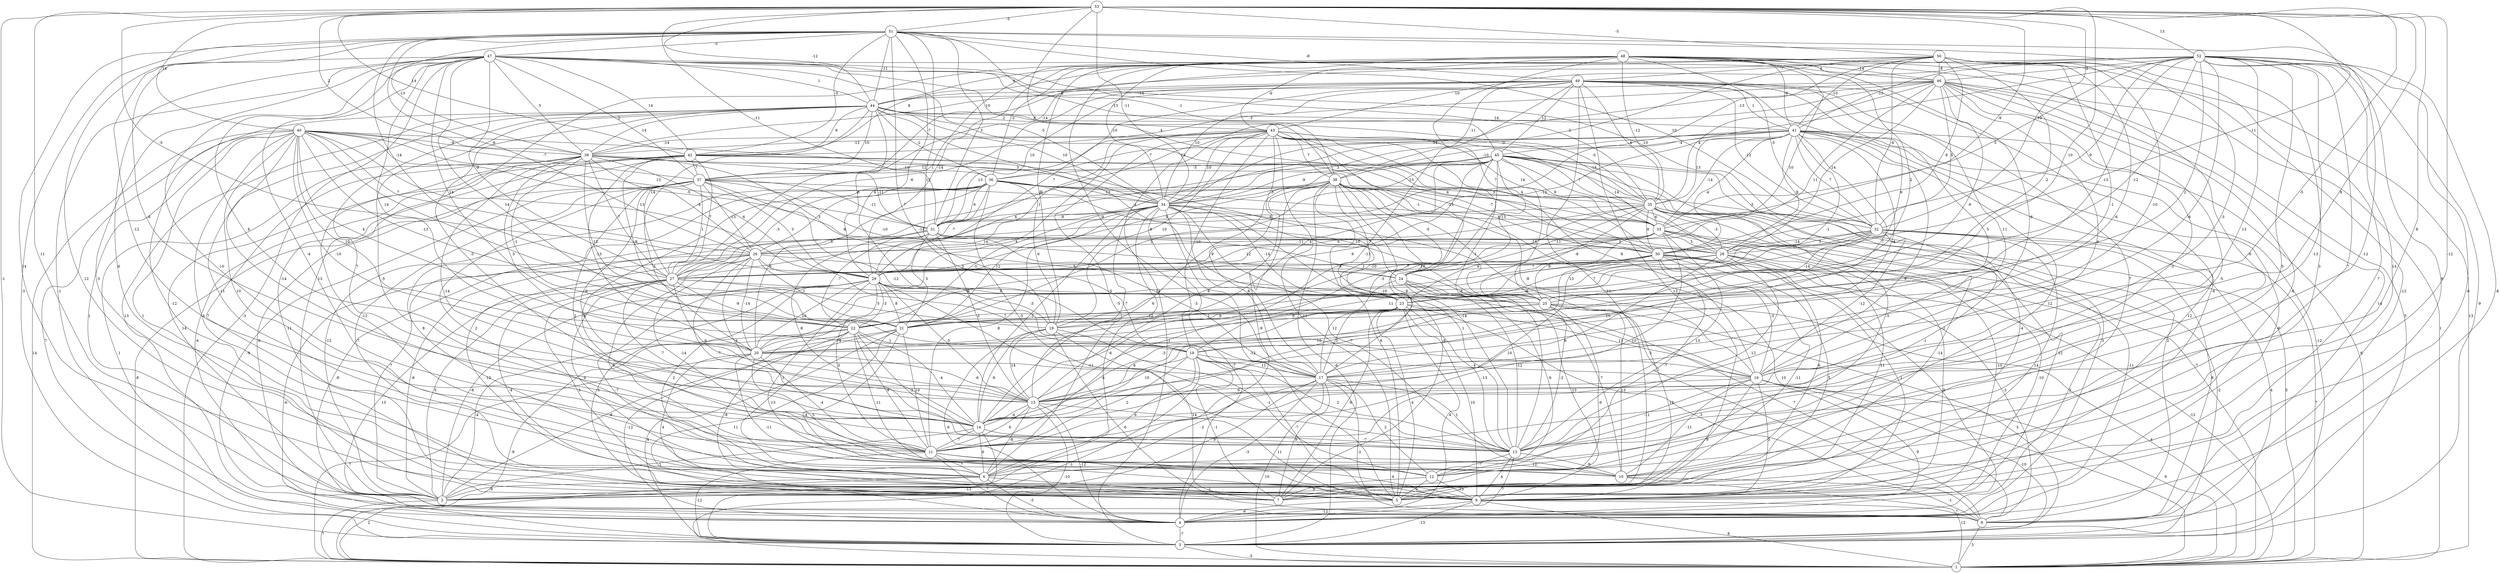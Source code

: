 graph { 
	 fontname="Helvetica,Arial,sans-serif" 
	 node [shape = circle]; 
	 53 -- 3 [label = "-1"];
	 53 -- 7 [label = "-12"];
	 53 -- 9 [label = "11"];
	 53 -- 13 [label = "8"];
	 53 -- 16 [label = "8"];
	 53 -- 17 [label = "-5"];
	 53 -- 25 [label = "10"];
	 53 -- 28 [label = "-11"];
	 53 -- 29 [label = "-5"];
	 53 -- 30 [label = "4"];
	 53 -- 31 [label = "-11"];
	 53 -- 32 [label = "-10"];
	 53 -- 33 [label = "-9"];
	 53 -- 34 [label = "-11"];
	 53 -- 39 [label = "2"];
	 53 -- 40 [label = "14"];
	 53 -- 42 [label = "14"];
	 53 -- 44 [label = "-12"];
	 53 -- 50 [label = "-5"];
	 53 -- 51 [label = "-5"];
	 53 -- 52 [label = "13"];
	 52 -- 3 [label = "-9"];
	 52 -- 4 [label = "-6"];
	 52 -- 5 [label = "9"];
	 52 -- 6 [label = "5"];
	 52 -- 8 [label = "-8"];
	 52 -- 10 [label = "14"];
	 52 -- 12 [label = "7"];
	 52 -- 13 [label = "-13"];
	 52 -- 15 [label = "13"];
	 52 -- 17 [label = "-6"];
	 52 -- 21 [label = "2"];
	 52 -- 23 [label = "-12"];
	 52 -- 25 [label = "-13"];
	 52 -- 30 [label = "9"];
	 52 -- 31 [label = "-4"];
	 52 -- 33 [label = "5"];
	 52 -- 39 [label = "-10"];
	 52 -- 41 [label = "-13"];
	 52 -- 43 [label = "10"];
	 52 -- 46 [label = "-2"];
	 51 -- 2 [label = "14"];
	 51 -- 3 [label = "-3"];
	 51 -- 7 [label = "3"];
	 51 -- 10 [label = "-12"];
	 51 -- 14 [label = "-12"];
	 51 -- 15 [label = "-8"];
	 51 -- 17 [label = "7"];
	 51 -- 18 [label = "6"];
	 51 -- 19 [label = "12"];
	 51 -- 26 [label = "-6"];
	 51 -- 27 [label = "-14"];
	 51 -- 31 [label = "3"];
	 51 -- 32 [label = "10"];
	 51 -- 38 [label = "-13"];
	 51 -- 39 [label = "-13"];
	 51 -- 42 [label = "-5"];
	 51 -- 44 [label = "-11"];
	 51 -- 47 [label = "-5"];
	 51 -- 49 [label = "-8"];
	 50 -- 5 [label = "7"];
	 50 -- 16 [label = "-3"];
	 50 -- 17 [label = "-6"];
	 50 -- 18 [label = "-10"];
	 50 -- 20 [label = "-1"];
	 50 -- 25 [label = "-2"];
	 50 -- 30 [label = "8"];
	 50 -- 31 [label = "-3"];
	 50 -- 32 [label = "-6"];
	 50 -- 37 [label = "-14"];
	 50 -- 41 [label = "-10"];
	 50 -- 42 [label = "8"];
	 50 -- 44 [label = "-4"];
	 50 -- 45 [label = "-13"];
	 50 -- 46 [label = "-8"];
	 50 -- 49 [label = "-7"];
	 49 -- 2 [label = "11"];
	 49 -- 5 [label = "-6"];
	 49 -- 9 [label = "13"];
	 49 -- 12 [label = "7"];
	 49 -- 14 [label = "-13"];
	 49 -- 16 [label = "11"];
	 49 -- 17 [label = "5"];
	 49 -- 23 [label = "6"];
	 49 -- 27 [label = "-6"];
	 49 -- 29 [label = "7"];
	 49 -- 31 [label = "10"];
	 49 -- 32 [label = "-12"];
	 49 -- 34 [label = "10"];
	 49 -- 35 [label = "6"];
	 49 -- 37 [label = "-7"];
	 49 -- 38 [label = "-11"];
	 49 -- 41 [label = "1"];
	 49 -- 44 [label = "8"];
	 49 -- 45 [label = "12"];
	 48 -- 1 [label = "13"];
	 48 -- 2 [label = "13"];
	 48 -- 8 [label = "-12"];
	 48 -- 13 [label = "-6"];
	 48 -- 16 [label = "-6"];
	 48 -- 17 [label = "-9"];
	 48 -- 19 [label = "-2"];
	 48 -- 23 [label = "2"];
	 48 -- 24 [label = "10"];
	 48 -- 25 [label = "7"];
	 48 -- 27 [label = "1"];
	 48 -- 29 [label = "-14"];
	 48 -- 32 [label = "-5"];
	 48 -- 34 [label = "-10"];
	 48 -- 35 [label = "-12"];
	 48 -- 36 [label = "-2"];
	 48 -- 41 [label = "-8"];
	 48 -- 43 [label = "-6"];
	 48 -- 46 [label = "-14"];
	 47 -- 1 [label = "-3"];
	 47 -- 4 [label = "-1"];
	 47 -- 6 [label = "6"];
	 47 -- 7 [label = "3"];
	 47 -- 9 [label = "12"];
	 47 -- 11 [label = "-4"];
	 47 -- 12 [label = "-10"];
	 47 -- 15 [label = "8"];
	 47 -- 18 [label = "14"];
	 47 -- 20 [label = "14"];
	 47 -- 22 [label = "14"];
	 47 -- 27 [label = "-9"];
	 47 -- 32 [label = "-10"];
	 47 -- 34 [label = "-5"];
	 47 -- 35 [label = "2"];
	 47 -- 37 [label = "2"];
	 47 -- 38 [label = "8"];
	 47 -- 39 [label = "5"];
	 47 -- 42 [label = "14"];
	 47 -- 44 [label = "1"];
	 47 -- 45 [label = "-1"];
	 47 -- 46 [label = "4"];
	 46 -- 1 [label = "1"];
	 46 -- 3 [label = "5"];
	 46 -- 5 [label = "-6"];
	 46 -- 6 [label = "-5"];
	 46 -- 8 [label = "14"];
	 46 -- 11 [label = "-3"];
	 46 -- 15 [label = "4"];
	 46 -- 22 [label = "-9"];
	 46 -- 27 [label = "11"];
	 46 -- 28 [label = "14"];
	 46 -- 31 [label = "13"];
	 46 -- 32 [label = "5"];
	 46 -- 34 [label = "-14"];
	 46 -- 35 [label = "4"];
	 46 -- 42 [label = "-3"];
	 46 -- 44 [label = "-14"];
	 45 -- 1 [label = "-7"];
	 45 -- 4 [label = "3"];
	 45 -- 5 [label = "-4"];
	 45 -- 8 [label = "2"];
	 45 -- 9 [label = "-2"];
	 45 -- 12 [label = "-5"];
	 45 -- 14 [label = "8"];
	 45 -- 15 [label = "-3"];
	 45 -- 17 [label = "10"];
	 45 -- 19 [label = "4"];
	 45 -- 20 [label = "9"];
	 45 -- 21 [label = "3"];
	 45 -- 27 [label = "6"];
	 45 -- 29 [label = "9"];
	 45 -- 33 [label = "9"];
	 45 -- 34 [label = "-9"];
	 45 -- 35 [label = "7"];
	 45 -- 36 [label = "-3"];
	 45 -- 37 [label = "12"];
	 44 -- 4 [label = "13"];
	 44 -- 6 [label = "-11"];
	 44 -- 9 [label = "-12"];
	 44 -- 11 [label = "-5"];
	 44 -- 14 [label = "7"];
	 44 -- 15 [label = "-3"];
	 44 -- 23 [label = "-4"];
	 44 -- 27 [label = "14"];
	 44 -- 29 [label = "8"];
	 44 -- 30 [label = "-13"];
	 44 -- 34 [label = "10"];
	 44 -- 35 [label = "-5"];
	 44 -- 36 [label = "-2"];
	 44 -- 37 [label = "10"];
	 44 -- 39 [label = "14"];
	 44 -- 41 [label = "14"];
	 44 -- 42 [label = "6"];
	 44 -- 43 [label = "2"];
	 43 -- 3 [label = "-1"];
	 43 -- 5 [label = "11"];
	 43 -- 6 [label = "-5"];
	 43 -- 13 [label = "-8"];
	 43 -- 16 [label = "8"];
	 43 -- 17 [label = "9"];
	 43 -- 18 [label = "-10"];
	 43 -- 19 [label = "10"];
	 43 -- 20 [label = "4"];
	 43 -- 24 [label = "-13"];
	 43 -- 28 [label = "-14"];
	 43 -- 29 [label = "1"];
	 43 -- 30 [label = "4"];
	 43 -- 31 [label = "13"];
	 43 -- 33 [label = "14"];
	 43 -- 34 [label = "10"];
	 43 -- 35 [label = "-14"];
	 43 -- 38 [label = "7"];
	 43 -- 39 [label = "-14"];
	 42 -- 2 [label = "14"];
	 42 -- 4 [label = "-4"];
	 42 -- 7 [label = "11"];
	 42 -- 8 [label = "-6"];
	 42 -- 20 [label = "-13"];
	 42 -- 21 [label = "-9"];
	 42 -- 24 [label = "8"];
	 42 -- 27 [label = "7"];
	 42 -- 33 [label = "4"];
	 42 -- 37 [label = "7"];
	 41 -- 1 [label = "6"];
	 41 -- 2 [label = "12"];
	 41 -- 3 [label = "-12"];
	 41 -- 4 [label = "-6"];
	 41 -- 12 [label = "12"];
	 41 -- 14 [label = "9"];
	 41 -- 18 [label = "-4"];
	 41 -- 20 [label = "7"];
	 41 -- 22 [label = "-1"];
	 41 -- 26 [label = "-13"];
	 41 -- 28 [label = "8"];
	 41 -- 30 [label = "-4"];
	 41 -- 32 [label = "7"];
	 41 -- 33 [label = "-14"];
	 41 -- 34 [label = "3"];
	 41 -- 35 [label = "13"];
	 41 -- 36 [label = "7"];
	 41 -- 38 [label = "-10"];
	 41 -- 39 [label = "-12"];
	 40 -- 1 [label = "14"];
	 40 -- 2 [label = "1"];
	 40 -- 3 [label = "7"];
	 40 -- 5 [label = "4"];
	 40 -- 7 [label = "1"];
	 40 -- 11 [label = "10"];
	 40 -- 14 [label = "-14"];
	 40 -- 17 [label = "-10"];
	 40 -- 18 [label = "10"];
	 40 -- 21 [label = "-13"];
	 40 -- 22 [label = "4"];
	 40 -- 23 [label = "-1"];
	 40 -- 26 [label = "7"];
	 40 -- 28 [label = "-5"];
	 40 -- 29 [label = "13"];
	 40 -- 31 [label = "13"];
	 40 -- 34 [label = "3"];
	 40 -- 37 [label = "-7"];
	 40 -- 39 [label = "-9"];
	 39 -- 3 [label = "1"];
	 39 -- 6 [label = "7"];
	 39 -- 10 [label = "-12"];
	 39 -- 14 [label = "-14"];
	 39 -- 20 [label = "5"];
	 39 -- 21 [label = "12"];
	 39 -- 22 [label = "-1"];
	 39 -- 25 [label = "-8"];
	 39 -- 26 [label = "-4"];
	 39 -- 27 [label = "7"];
	 39 -- 28 [label = "-7"];
	 39 -- 29 [label = "6"];
	 39 -- 31 [label = "-11"];
	 39 -- 36 [label = "-10"];
	 38 -- 1 [label = "10"];
	 38 -- 3 [label = "-6"];
	 38 -- 5 [label = "8"];
	 38 -- 6 [label = "-9"];
	 38 -- 7 [label = "-9"];
	 38 -- 8 [label = "5"];
	 38 -- 13 [label = "-14"];
	 38 -- 14 [label = "6"];
	 38 -- 15 [label = "8"];
	 38 -- 16 [label = "-8"];
	 38 -- 23 [label = "-7"];
	 38 -- 24 [label = "-5"];
	 38 -- 27 [label = "-14"];
	 38 -- 30 [label = "-13"];
	 38 -- 34 [label = "5"];
	 37 -- 1 [label = "-8"];
	 37 -- 4 [label = "-9"];
	 37 -- 9 [label = "-7"];
	 37 -- 12 [label = "2"];
	 37 -- 13 [label = "2"];
	 37 -- 15 [label = "-9"];
	 37 -- 16 [label = "-12"];
	 37 -- 20 [label = "1"];
	 37 -- 24 [label = "-10"];
	 37 -- 26 [label = "-13"];
	 37 -- 27 [label = "1"];
	 37 -- 29 [label = "3"];
	 37 -- 31 [label = "-11"];
	 37 -- 34 [label = "-3"];
	 36 -- 2 [label = "-12"];
	 36 -- 6 [label = "8"];
	 36 -- 11 [label = "-9"];
	 36 -- 13 [label = "-5"];
	 36 -- 19 [label = "6"];
	 36 -- 20 [label = "8"];
	 36 -- 25 [label = "-10"];
	 36 -- 26 [label = "3"];
	 36 -- 27 [label = "-3"];
	 36 -- 29 [label = "-7"];
	 36 -- 31 [label = "6"];
	 36 -- 32 [label = "-5"];
	 36 -- 33 [label = "-1"];
	 36 -- 34 [label = "13"];
	 36 -- 35 [label = "5"];
	 35 -- 1 [label = "5"];
	 35 -- 4 [label = "-11"];
	 35 -- 7 [label = "-14"];
	 35 -- 9 [label = "12"];
	 35 -- 19 [label = "-10"];
	 35 -- 24 [label = "-11"];
	 35 -- 25 [label = "-8"];
	 35 -- 26 [label = "8"];
	 35 -- 28 [label = "-3"];
	 35 -- 29 [label = "6"];
	 35 -- 30 [label = "8"];
	 35 -- 33 [label = "6"];
	 34 -- 2 [label = "-6"];
	 34 -- 4 [label = "-7"];
	 34 -- 5 [label = "-12"];
	 34 -- 10 [label = "-7"];
	 34 -- 11 [label = "8"];
	 34 -- 13 [label = "1"];
	 34 -- 14 [label = "-3"];
	 34 -- 15 [label = "-7"];
	 34 -- 16 [label = "-10"];
	 34 -- 17 [label = "8"];
	 34 -- 21 [label = "12"];
	 34 -- 22 [label = "-3"];
	 34 -- 23 [label = "-14"];
	 34 -- 25 [label = "-1"];
	 34 -- 29 [label = "14"];
	 34 -- 31 [label = "-9"];
	 34 -- 33 [label = "6"];
	 33 -- 3 [label = "-2"];
	 33 -- 5 [label = "11"];
	 33 -- 9 [label = "-10"];
	 33 -- 11 [label = "10"];
	 33 -- 13 [label = "13"];
	 33 -- 23 [label = "9"];
	 33 -- 25 [label = "8"];
	 33 -- 26 [label = "-11"];
	 33 -- 28 [label = "3"];
	 33 -- 29 [label = "12"];
	 32 -- 1 [label = "7"];
	 32 -- 3 [label = "4"];
	 32 -- 5 [label = "14"];
	 32 -- 8 [label = "8"];
	 32 -- 11 [label = "-1"];
	 32 -- 15 [label = "10"];
	 32 -- 16 [label = "-12"];
	 32 -- 20 [label = "-9"];
	 32 -- 21 [label = "7"];
	 32 -- 25 [label = "-14"];
	 32 -- 28 [label = "3"];
	 32 -- 30 [label = "-14"];
	 31 -- 2 [label = "7"];
	 31 -- 8 [label = "-8"];
	 31 -- 14 [label = "8"];
	 31 -- 15 [label = "2"];
	 31 -- 17 [label = "-3"];
	 31 -- 21 [label = "5"];
	 31 -- 22 [label = "-7"];
	 31 -- 25 [label = "1"];
	 31 -- 26 [label = "3"];
	 31 -- 28 [label = "5"];
	 31 -- 30 [label = "-14"];
	 30 -- 1 [label = "-12"];
	 30 -- 2 [label = "-11"];
	 30 -- 4 [label = "3"];
	 30 -- 7 [label = "5"];
	 30 -- 8 [label = "-3"];
	 30 -- 9 [label = "1"];
	 30 -- 11 [label = "10"];
	 30 -- 12 [label = "-7"];
	 30 -- 14 [label = "10"];
	 30 -- 16 [label = "-3"];
	 30 -- 18 [label = "11"];
	 30 -- 27 [label = "3"];
	 30 -- 29 [label = "-7"];
	 29 -- 2 [label = "-8"];
	 29 -- 6 [label = "2"];
	 29 -- 7 [label = "5"];
	 29 -- 9 [label = "-7"];
	 29 -- 11 [label = "3"];
	 29 -- 12 [label = "-1"];
	 29 -- 13 [label = "-11"];
	 29 -- 15 [label = "-5"];
	 29 -- 19 [label = "-3"];
	 29 -- 20 [label = "10"];
	 29 -- 21 [label = "8"];
	 29 -- 22 [label = "-3"];
	 29 -- 23 [label = "6"];
	 29 -- 25 [label = "5"];
	 28 -- 4 [label = "2"];
	 28 -- 9 [label = "-10"];
	 28 -- 10 [label = "6"];
	 28 -- 13 [label = "-12"];
	 28 -- 14 [label = "6"];
	 28 -- 22 [label = "14"];
	 28 -- 23 [label = "13"];
	 28 -- 24 [label = "7"];
	 28 -- 27 [label = "-8"];
	 27 -- 2 [label = "5"];
	 27 -- 5 [label = "-4"];
	 27 -- 6 [label = "9"];
	 27 -- 8 [label = "13"];
	 27 -- 9 [label = "5"];
	 27 -- 14 [label = "7"];
	 27 -- 15 [label = "6"];
	 27 -- 19 [label = "5"];
	 27 -- 22 [label = "-9"];
	 27 -- 23 [label = "-9"];
	 26 -- 2 [label = "-8"];
	 26 -- 3 [label = "-6"];
	 26 -- 9 [label = "-12"];
	 26 -- 10 [label = "-5"];
	 26 -- 11 [label = "-14"];
	 26 -- 13 [label = "-7"];
	 26 -- 14 [label = "4"];
	 26 -- 17 [label = "7"];
	 26 -- 20 [label = "-14"];
	 26 -- 21 [label = "1"];
	 26 -- 24 [label = "3"];
	 25 -- 1 [label = "4"];
	 25 -- 2 [label = "-6"];
	 25 -- 3 [label = "3"];
	 25 -- 5 [label = "13"];
	 25 -- 10 [label = "13"];
	 25 -- 13 [label = "-2"];
	 25 -- 14 [label = "6"];
	 25 -- 15 [label = "-3"];
	 25 -- 19 [label = "9"];
	 25 -- 21 [label = "-9"];
	 24 -- 8 [label = "7"];
	 24 -- 9 [label = "13"];
	 24 -- 10 [label = "7"];
	 24 -- 12 [label = "6"];
	 24 -- 13 [label = "-12"];
	 24 -- 17 [label = "12"];
	 23 -- 4 [label = "4"];
	 23 -- 5 [label = "4"];
	 23 -- 7 [label = "6"];
	 23 -- 8 [label = "-3"];
	 23 -- 9 [label = "10"];
	 23 -- 11 [label = "-4"];
	 23 -- 13 [label = "-13"];
	 23 -- 16 [label = "13"];
	 23 -- 17 [label = "3"];
	 23 -- 21 [label = "1"];
	 23 -- 22 [label = "-12"];
	 22 -- 1 [label = "-9"];
	 22 -- 2 [label = "-4"];
	 22 -- 4 [label = "-12"];
	 22 -- 6 [label = "-13"];
	 22 -- 7 [label = "-9"];
	 22 -- 11 [label = "9"];
	 22 -- 12 [label = "11"];
	 22 -- 13 [label = "-2"];
	 22 -- 14 [label = "-4"];
	 22 -- 18 [label = "1"];
	 21 -- 2 [label = "-8"];
	 21 -- 3 [label = "4"];
	 21 -- 4 [label = "11"];
	 21 -- 5 [label = "-4"];
	 21 -- 11 [label = "10"];
	 21 -- 20 [label = "-4"];
	 20 -- 1 [label = "7"];
	 20 -- 5 [label = "4"];
	 20 -- 9 [label = "-11"];
	 20 -- 10 [label = "5"];
	 20 -- 11 [label = "-4"];
	 20 -- 15 [label = "-6"];
	 19 -- 4 [label = "6"];
	 19 -- 7 [label = "14"];
	 19 -- 8 [label = "6"];
	 19 -- 12 [label = "-1"];
	 19 -- 14 [label = "-9"];
	 19 -- 15 [label = "14"];
	 18 -- 1 [label = "-1"];
	 18 -- 5 [label = "-7"];
	 18 -- 6 [label = "6"];
	 18 -- 7 [label = "-1"];
	 18 -- 11 [label = "2"];
	 18 -- 13 [label = "2"];
	 18 -- 15 [label = "10"];
	 18 -- 16 [label = "4"];
	 18 -- 17 [label = "11"];
	 17 -- 1 [label = "10"];
	 17 -- 2 [label = "9"];
	 17 -- 4 [label = "-3"];
	 17 -- 6 [label = "-2"];
	 17 -- 7 [label = "9"];
	 17 -- 8 [label = "-2"];
	 17 -- 12 [label = "2"];
	 17 -- 13 [label = "1"];
	 16 -- 1 [label = "9"];
	 16 -- 2 [label = "9"];
	 16 -- 3 [label = "-10"];
	 16 -- 4 [label = "9"];
	 16 -- 9 [label = "3"];
	 16 -- 10 [label = "-11"];
	 16 -- 13 [label = "-11"];
	 16 -- 15 [label = "6"];
	 15 -- 3 [label = "-10"];
	 15 -- 4 [label = "-12"];
	 15 -- 5 [label = "11"];
	 15 -- 6 [label = "-8"];
	 15 -- 11 [label = "6"];
	 15 -- 14 [label = "-4"];
	 14 -- 2 [label = "1"];
	 14 -- 3 [label = "-12"];
	 14 -- 6 [label = "6"];
	 14 -- 11 [label = "7"];
	 14 -- 13 [label = "-7"];
	 13 -- 4 [label = "7"];
	 13 -- 9 [label = "4"];
	 13 -- 10 [label = "-9"];
	 13 -- 12 [label = "-7"];
	 12 -- 5 [label = "9"];
	 12 -- 7 [label = "9"];
	 12 -- 9 [label = "-13"];
	 11 -- 3 [label = "-12"];
	 11 -- 4 [label = "7"];
	 11 -- 6 [label = "7"];
	 11 -- 9 [label = "4"];
	 11 -- 10 [label = "12"];
	 10 -- 1 [label = "12"];
	 10 -- 8 [label = "-1"];
	 9 -- 1 [label = "8"];
	 9 -- 3 [label = "-13"];
	 9 -- 4 [label = "-12"];
	 9 -- 8 [label = "7"];
	 8 -- 1 [label = "5"];
	 6 -- 1 [label = "2"];
	 6 -- 2 [label = "-9"];
	 6 -- 4 [label = "-5"];
	 6 -- 5 [label = "-1"];
	 5 -- 4 [label = "-6"];
	 4 -- 3 [label = "-7"];
	 3 -- 1 [label = "-3"];
	 2 -- 1 [label = "7"];
	 1;
	 2;
	 3;
	 4;
	 5;
	 6;
	 7;
	 8;
	 9;
	 10;
	 11;
	 12;
	 13;
	 14;
	 15;
	 16;
	 17;
	 18;
	 19;
	 20;
	 21;
	 22;
	 23;
	 24;
	 25;
	 26;
	 27;
	 28;
	 29;
	 30;
	 31;
	 32;
	 33;
	 34;
	 35;
	 36;
	 37;
	 38;
	 39;
	 40;
	 41;
	 42;
	 43;
	 44;
	 45;
	 46;
	 47;
	 48;
	 49;
	 50;
	 51;
	 52;
	 53;
}
